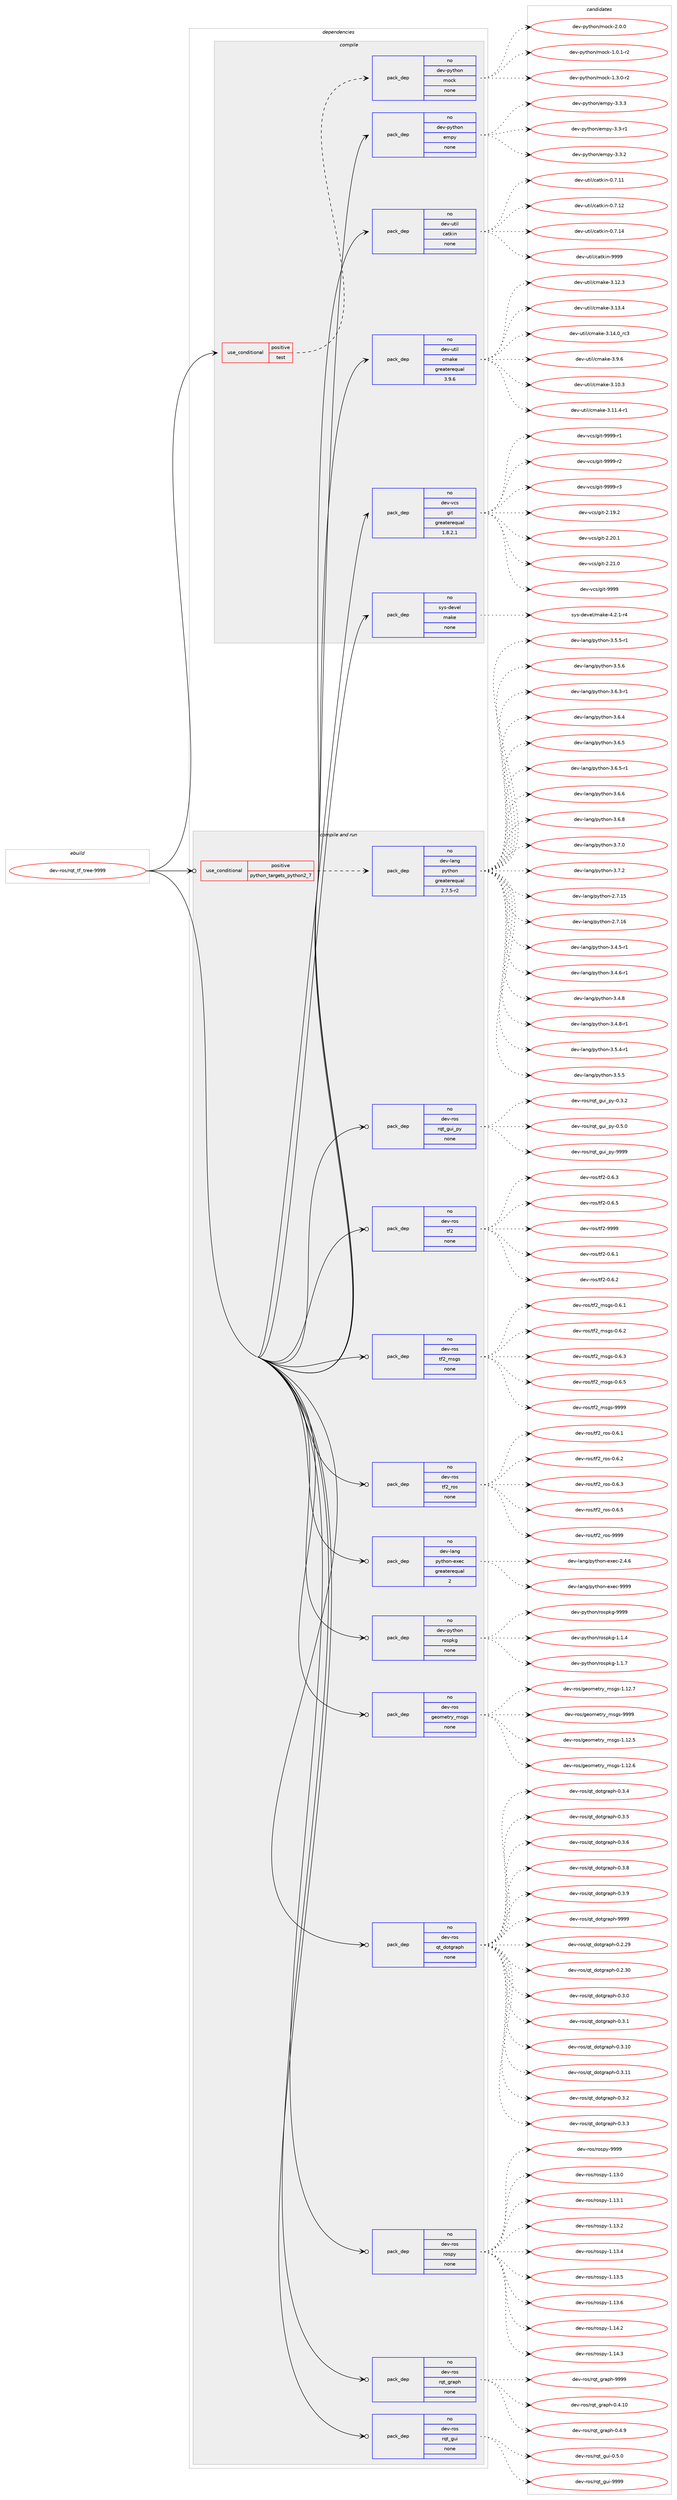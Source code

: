 digraph prolog {

# *************
# Graph options
# *************

newrank=true;
concentrate=true;
compound=true;
graph [rankdir=LR,fontname=Helvetica,fontsize=10,ranksep=1.5];#, ranksep=2.5, nodesep=0.2];
edge  [arrowhead=vee];
node  [fontname=Helvetica,fontsize=10];

# **********
# The ebuild
# **********

subgraph cluster_leftcol {
color=gray;
rank=same;
label=<<i>ebuild</i>>;
id [label="dev-ros/rqt_tf_tree-9999", color=red, width=4, href="../dev-ros/rqt_tf_tree-9999.svg"];
}

# ****************
# The dependencies
# ****************

subgraph cluster_midcol {
color=gray;
label=<<i>dependencies</i>>;
subgraph cluster_compile {
fillcolor="#eeeeee";
style=filled;
label=<<i>compile</i>>;
subgraph cond390566 {
dependency1470283 [label=<<TABLE BORDER="0" CELLBORDER="1" CELLSPACING="0" CELLPADDING="4"><TR><TD ROWSPAN="3" CELLPADDING="10">use_conditional</TD></TR><TR><TD>positive</TD></TR><TR><TD>test</TD></TR></TABLE>>, shape=none, color=red];
subgraph pack1056327 {
dependency1470284 [label=<<TABLE BORDER="0" CELLBORDER="1" CELLSPACING="0" CELLPADDING="4" WIDTH="220"><TR><TD ROWSPAN="6" CELLPADDING="30">pack_dep</TD></TR><TR><TD WIDTH="110">no</TD></TR><TR><TD>dev-python</TD></TR><TR><TD>mock</TD></TR><TR><TD>none</TD></TR><TR><TD></TD></TR></TABLE>>, shape=none, color=blue];
}
dependency1470283:e -> dependency1470284:w [weight=20,style="dashed",arrowhead="vee"];
}
id:e -> dependency1470283:w [weight=20,style="solid",arrowhead="vee"];
subgraph pack1056328 {
dependency1470285 [label=<<TABLE BORDER="0" CELLBORDER="1" CELLSPACING="0" CELLPADDING="4" WIDTH="220"><TR><TD ROWSPAN="6" CELLPADDING="30">pack_dep</TD></TR><TR><TD WIDTH="110">no</TD></TR><TR><TD>dev-python</TD></TR><TR><TD>empy</TD></TR><TR><TD>none</TD></TR><TR><TD></TD></TR></TABLE>>, shape=none, color=blue];
}
id:e -> dependency1470285:w [weight=20,style="solid",arrowhead="vee"];
subgraph pack1056329 {
dependency1470286 [label=<<TABLE BORDER="0" CELLBORDER="1" CELLSPACING="0" CELLPADDING="4" WIDTH="220"><TR><TD ROWSPAN="6" CELLPADDING="30">pack_dep</TD></TR><TR><TD WIDTH="110">no</TD></TR><TR><TD>dev-util</TD></TR><TR><TD>catkin</TD></TR><TR><TD>none</TD></TR><TR><TD></TD></TR></TABLE>>, shape=none, color=blue];
}
id:e -> dependency1470286:w [weight=20,style="solid",arrowhead="vee"];
subgraph pack1056330 {
dependency1470287 [label=<<TABLE BORDER="0" CELLBORDER="1" CELLSPACING="0" CELLPADDING="4" WIDTH="220"><TR><TD ROWSPAN="6" CELLPADDING="30">pack_dep</TD></TR><TR><TD WIDTH="110">no</TD></TR><TR><TD>dev-util</TD></TR><TR><TD>cmake</TD></TR><TR><TD>greaterequal</TD></TR><TR><TD>3.9.6</TD></TR></TABLE>>, shape=none, color=blue];
}
id:e -> dependency1470287:w [weight=20,style="solid",arrowhead="vee"];
subgraph pack1056331 {
dependency1470288 [label=<<TABLE BORDER="0" CELLBORDER="1" CELLSPACING="0" CELLPADDING="4" WIDTH="220"><TR><TD ROWSPAN="6" CELLPADDING="30">pack_dep</TD></TR><TR><TD WIDTH="110">no</TD></TR><TR><TD>dev-vcs</TD></TR><TR><TD>git</TD></TR><TR><TD>greaterequal</TD></TR><TR><TD>1.8.2.1</TD></TR></TABLE>>, shape=none, color=blue];
}
id:e -> dependency1470288:w [weight=20,style="solid",arrowhead="vee"];
subgraph pack1056332 {
dependency1470289 [label=<<TABLE BORDER="0" CELLBORDER="1" CELLSPACING="0" CELLPADDING="4" WIDTH="220"><TR><TD ROWSPAN="6" CELLPADDING="30">pack_dep</TD></TR><TR><TD WIDTH="110">no</TD></TR><TR><TD>sys-devel</TD></TR><TR><TD>make</TD></TR><TR><TD>none</TD></TR><TR><TD></TD></TR></TABLE>>, shape=none, color=blue];
}
id:e -> dependency1470289:w [weight=20,style="solid",arrowhead="vee"];
}
subgraph cluster_compileandrun {
fillcolor="#eeeeee";
style=filled;
label=<<i>compile and run</i>>;
subgraph cond390567 {
dependency1470290 [label=<<TABLE BORDER="0" CELLBORDER="1" CELLSPACING="0" CELLPADDING="4"><TR><TD ROWSPAN="3" CELLPADDING="10">use_conditional</TD></TR><TR><TD>positive</TD></TR><TR><TD>python_targets_python2_7</TD></TR></TABLE>>, shape=none, color=red];
subgraph pack1056333 {
dependency1470291 [label=<<TABLE BORDER="0" CELLBORDER="1" CELLSPACING="0" CELLPADDING="4" WIDTH="220"><TR><TD ROWSPAN="6" CELLPADDING="30">pack_dep</TD></TR><TR><TD WIDTH="110">no</TD></TR><TR><TD>dev-lang</TD></TR><TR><TD>python</TD></TR><TR><TD>greaterequal</TD></TR><TR><TD>2.7.5-r2</TD></TR></TABLE>>, shape=none, color=blue];
}
dependency1470290:e -> dependency1470291:w [weight=20,style="dashed",arrowhead="vee"];
}
id:e -> dependency1470290:w [weight=20,style="solid",arrowhead="odotvee"];
subgraph pack1056334 {
dependency1470292 [label=<<TABLE BORDER="0" CELLBORDER="1" CELLSPACING="0" CELLPADDING="4" WIDTH="220"><TR><TD ROWSPAN="6" CELLPADDING="30">pack_dep</TD></TR><TR><TD WIDTH="110">no</TD></TR><TR><TD>dev-lang</TD></TR><TR><TD>python-exec</TD></TR><TR><TD>greaterequal</TD></TR><TR><TD>2</TD></TR></TABLE>>, shape=none, color=blue];
}
id:e -> dependency1470292:w [weight=20,style="solid",arrowhead="odotvee"];
subgraph pack1056335 {
dependency1470293 [label=<<TABLE BORDER="0" CELLBORDER="1" CELLSPACING="0" CELLPADDING="4" WIDTH="220"><TR><TD ROWSPAN="6" CELLPADDING="30">pack_dep</TD></TR><TR><TD WIDTH="110">no</TD></TR><TR><TD>dev-python</TD></TR><TR><TD>rospkg</TD></TR><TR><TD>none</TD></TR><TR><TD></TD></TR></TABLE>>, shape=none, color=blue];
}
id:e -> dependency1470293:w [weight=20,style="solid",arrowhead="odotvee"];
subgraph pack1056336 {
dependency1470294 [label=<<TABLE BORDER="0" CELLBORDER="1" CELLSPACING="0" CELLPADDING="4" WIDTH="220"><TR><TD ROWSPAN="6" CELLPADDING="30">pack_dep</TD></TR><TR><TD WIDTH="110">no</TD></TR><TR><TD>dev-ros</TD></TR><TR><TD>geometry_msgs</TD></TR><TR><TD>none</TD></TR><TR><TD></TD></TR></TABLE>>, shape=none, color=blue];
}
id:e -> dependency1470294:w [weight=20,style="solid",arrowhead="odotvee"];
subgraph pack1056337 {
dependency1470295 [label=<<TABLE BORDER="0" CELLBORDER="1" CELLSPACING="0" CELLPADDING="4" WIDTH="220"><TR><TD ROWSPAN="6" CELLPADDING="30">pack_dep</TD></TR><TR><TD WIDTH="110">no</TD></TR><TR><TD>dev-ros</TD></TR><TR><TD>qt_dotgraph</TD></TR><TR><TD>none</TD></TR><TR><TD></TD></TR></TABLE>>, shape=none, color=blue];
}
id:e -> dependency1470295:w [weight=20,style="solid",arrowhead="odotvee"];
subgraph pack1056338 {
dependency1470296 [label=<<TABLE BORDER="0" CELLBORDER="1" CELLSPACING="0" CELLPADDING="4" WIDTH="220"><TR><TD ROWSPAN="6" CELLPADDING="30">pack_dep</TD></TR><TR><TD WIDTH="110">no</TD></TR><TR><TD>dev-ros</TD></TR><TR><TD>rospy</TD></TR><TR><TD>none</TD></TR><TR><TD></TD></TR></TABLE>>, shape=none, color=blue];
}
id:e -> dependency1470296:w [weight=20,style="solid",arrowhead="odotvee"];
subgraph pack1056339 {
dependency1470297 [label=<<TABLE BORDER="0" CELLBORDER="1" CELLSPACING="0" CELLPADDING="4" WIDTH="220"><TR><TD ROWSPAN="6" CELLPADDING="30">pack_dep</TD></TR><TR><TD WIDTH="110">no</TD></TR><TR><TD>dev-ros</TD></TR><TR><TD>rqt_graph</TD></TR><TR><TD>none</TD></TR><TR><TD></TD></TR></TABLE>>, shape=none, color=blue];
}
id:e -> dependency1470297:w [weight=20,style="solid",arrowhead="odotvee"];
subgraph pack1056340 {
dependency1470298 [label=<<TABLE BORDER="0" CELLBORDER="1" CELLSPACING="0" CELLPADDING="4" WIDTH="220"><TR><TD ROWSPAN="6" CELLPADDING="30">pack_dep</TD></TR><TR><TD WIDTH="110">no</TD></TR><TR><TD>dev-ros</TD></TR><TR><TD>rqt_gui</TD></TR><TR><TD>none</TD></TR><TR><TD></TD></TR></TABLE>>, shape=none, color=blue];
}
id:e -> dependency1470298:w [weight=20,style="solid",arrowhead="odotvee"];
subgraph pack1056341 {
dependency1470299 [label=<<TABLE BORDER="0" CELLBORDER="1" CELLSPACING="0" CELLPADDING="4" WIDTH="220"><TR><TD ROWSPAN="6" CELLPADDING="30">pack_dep</TD></TR><TR><TD WIDTH="110">no</TD></TR><TR><TD>dev-ros</TD></TR><TR><TD>rqt_gui_py</TD></TR><TR><TD>none</TD></TR><TR><TD></TD></TR></TABLE>>, shape=none, color=blue];
}
id:e -> dependency1470299:w [weight=20,style="solid",arrowhead="odotvee"];
subgraph pack1056342 {
dependency1470300 [label=<<TABLE BORDER="0" CELLBORDER="1" CELLSPACING="0" CELLPADDING="4" WIDTH="220"><TR><TD ROWSPAN="6" CELLPADDING="30">pack_dep</TD></TR><TR><TD WIDTH="110">no</TD></TR><TR><TD>dev-ros</TD></TR><TR><TD>tf2</TD></TR><TR><TD>none</TD></TR><TR><TD></TD></TR></TABLE>>, shape=none, color=blue];
}
id:e -> dependency1470300:w [weight=20,style="solid",arrowhead="odotvee"];
subgraph pack1056343 {
dependency1470301 [label=<<TABLE BORDER="0" CELLBORDER="1" CELLSPACING="0" CELLPADDING="4" WIDTH="220"><TR><TD ROWSPAN="6" CELLPADDING="30">pack_dep</TD></TR><TR><TD WIDTH="110">no</TD></TR><TR><TD>dev-ros</TD></TR><TR><TD>tf2_msgs</TD></TR><TR><TD>none</TD></TR><TR><TD></TD></TR></TABLE>>, shape=none, color=blue];
}
id:e -> dependency1470301:w [weight=20,style="solid",arrowhead="odotvee"];
subgraph pack1056344 {
dependency1470302 [label=<<TABLE BORDER="0" CELLBORDER="1" CELLSPACING="0" CELLPADDING="4" WIDTH="220"><TR><TD ROWSPAN="6" CELLPADDING="30">pack_dep</TD></TR><TR><TD WIDTH="110">no</TD></TR><TR><TD>dev-ros</TD></TR><TR><TD>tf2_ros</TD></TR><TR><TD>none</TD></TR><TR><TD></TD></TR></TABLE>>, shape=none, color=blue];
}
id:e -> dependency1470302:w [weight=20,style="solid",arrowhead="odotvee"];
}
subgraph cluster_run {
fillcolor="#eeeeee";
style=filled;
label=<<i>run</i>>;
}
}

# **************
# The candidates
# **************

subgraph cluster_choices {
rank=same;
color=gray;
label=<<i>candidates</i>>;

subgraph choice1056327 {
color=black;
nodesep=1;
choice1001011184511212111610411111047109111991074549464846494511450 [label="dev-python/mock-1.0.1-r2", color=red, width=4,href="../dev-python/mock-1.0.1-r2.svg"];
choice1001011184511212111610411111047109111991074549465146484511450 [label="dev-python/mock-1.3.0-r2", color=red, width=4,href="../dev-python/mock-1.3.0-r2.svg"];
choice100101118451121211161041111104710911199107455046484648 [label="dev-python/mock-2.0.0", color=red, width=4,href="../dev-python/mock-2.0.0.svg"];
dependency1470284:e -> choice1001011184511212111610411111047109111991074549464846494511450:w [style=dotted,weight="100"];
dependency1470284:e -> choice1001011184511212111610411111047109111991074549465146484511450:w [style=dotted,weight="100"];
dependency1470284:e -> choice100101118451121211161041111104710911199107455046484648:w [style=dotted,weight="100"];
}
subgraph choice1056328 {
color=black;
nodesep=1;
choice1001011184511212111610411111047101109112121455146514511449 [label="dev-python/empy-3.3-r1", color=red, width=4,href="../dev-python/empy-3.3-r1.svg"];
choice1001011184511212111610411111047101109112121455146514650 [label="dev-python/empy-3.3.2", color=red, width=4,href="../dev-python/empy-3.3.2.svg"];
choice1001011184511212111610411111047101109112121455146514651 [label="dev-python/empy-3.3.3", color=red, width=4,href="../dev-python/empy-3.3.3.svg"];
dependency1470285:e -> choice1001011184511212111610411111047101109112121455146514511449:w [style=dotted,weight="100"];
dependency1470285:e -> choice1001011184511212111610411111047101109112121455146514650:w [style=dotted,weight="100"];
dependency1470285:e -> choice1001011184511212111610411111047101109112121455146514651:w [style=dotted,weight="100"];
}
subgraph choice1056329 {
color=black;
nodesep=1;
choice1001011184511711610510847999711610710511045484655464949 [label="dev-util/catkin-0.7.11", color=red, width=4,href="../dev-util/catkin-0.7.11.svg"];
choice1001011184511711610510847999711610710511045484655464950 [label="dev-util/catkin-0.7.12", color=red, width=4,href="../dev-util/catkin-0.7.12.svg"];
choice1001011184511711610510847999711610710511045484655464952 [label="dev-util/catkin-0.7.14", color=red, width=4,href="../dev-util/catkin-0.7.14.svg"];
choice100101118451171161051084799971161071051104557575757 [label="dev-util/catkin-9999", color=red, width=4,href="../dev-util/catkin-9999.svg"];
dependency1470286:e -> choice1001011184511711610510847999711610710511045484655464949:w [style=dotted,weight="100"];
dependency1470286:e -> choice1001011184511711610510847999711610710511045484655464950:w [style=dotted,weight="100"];
dependency1470286:e -> choice1001011184511711610510847999711610710511045484655464952:w [style=dotted,weight="100"];
dependency1470286:e -> choice100101118451171161051084799971161071051104557575757:w [style=dotted,weight="100"];
}
subgraph choice1056330 {
color=black;
nodesep=1;
choice1001011184511711610510847991099710710145514649484651 [label="dev-util/cmake-3.10.3", color=red, width=4,href="../dev-util/cmake-3.10.3.svg"];
choice10010111845117116105108479910997107101455146494946524511449 [label="dev-util/cmake-3.11.4-r1", color=red, width=4,href="../dev-util/cmake-3.11.4-r1.svg"];
choice1001011184511711610510847991099710710145514649504651 [label="dev-util/cmake-3.12.3", color=red, width=4,href="../dev-util/cmake-3.12.3.svg"];
choice1001011184511711610510847991099710710145514649514652 [label="dev-util/cmake-3.13.4", color=red, width=4,href="../dev-util/cmake-3.13.4.svg"];
choice1001011184511711610510847991099710710145514649524648951149951 [label="dev-util/cmake-3.14.0_rc3", color=red, width=4,href="../dev-util/cmake-3.14.0_rc3.svg"];
choice10010111845117116105108479910997107101455146574654 [label="dev-util/cmake-3.9.6", color=red, width=4,href="../dev-util/cmake-3.9.6.svg"];
dependency1470287:e -> choice1001011184511711610510847991099710710145514649484651:w [style=dotted,weight="100"];
dependency1470287:e -> choice10010111845117116105108479910997107101455146494946524511449:w [style=dotted,weight="100"];
dependency1470287:e -> choice1001011184511711610510847991099710710145514649504651:w [style=dotted,weight="100"];
dependency1470287:e -> choice1001011184511711610510847991099710710145514649514652:w [style=dotted,weight="100"];
dependency1470287:e -> choice1001011184511711610510847991099710710145514649524648951149951:w [style=dotted,weight="100"];
dependency1470287:e -> choice10010111845117116105108479910997107101455146574654:w [style=dotted,weight="100"];
}
subgraph choice1056331 {
color=black;
nodesep=1;
choice10010111845118991154710310511645504649574650 [label="dev-vcs/git-2.19.2", color=red, width=4,href="../dev-vcs/git-2.19.2.svg"];
choice10010111845118991154710310511645504650484649 [label="dev-vcs/git-2.20.1", color=red, width=4,href="../dev-vcs/git-2.20.1.svg"];
choice10010111845118991154710310511645504650494648 [label="dev-vcs/git-2.21.0", color=red, width=4,href="../dev-vcs/git-2.21.0.svg"];
choice1001011184511899115471031051164557575757 [label="dev-vcs/git-9999", color=red, width=4,href="../dev-vcs/git-9999.svg"];
choice10010111845118991154710310511645575757574511449 [label="dev-vcs/git-9999-r1", color=red, width=4,href="../dev-vcs/git-9999-r1.svg"];
choice10010111845118991154710310511645575757574511450 [label="dev-vcs/git-9999-r2", color=red, width=4,href="../dev-vcs/git-9999-r2.svg"];
choice10010111845118991154710310511645575757574511451 [label="dev-vcs/git-9999-r3", color=red, width=4,href="../dev-vcs/git-9999-r3.svg"];
dependency1470288:e -> choice10010111845118991154710310511645504649574650:w [style=dotted,weight="100"];
dependency1470288:e -> choice10010111845118991154710310511645504650484649:w [style=dotted,weight="100"];
dependency1470288:e -> choice10010111845118991154710310511645504650494648:w [style=dotted,weight="100"];
dependency1470288:e -> choice1001011184511899115471031051164557575757:w [style=dotted,weight="100"];
dependency1470288:e -> choice10010111845118991154710310511645575757574511449:w [style=dotted,weight="100"];
dependency1470288:e -> choice10010111845118991154710310511645575757574511450:w [style=dotted,weight="100"];
dependency1470288:e -> choice10010111845118991154710310511645575757574511451:w [style=dotted,weight="100"];
}
subgraph choice1056332 {
color=black;
nodesep=1;
choice1151211154510010111810110847109971071014552465046494511452 [label="sys-devel/make-4.2.1-r4", color=red, width=4,href="../sys-devel/make-4.2.1-r4.svg"];
dependency1470289:e -> choice1151211154510010111810110847109971071014552465046494511452:w [style=dotted,weight="100"];
}
subgraph choice1056333 {
color=black;
nodesep=1;
choice10010111845108971101034711212111610411111045504655464953 [label="dev-lang/python-2.7.15", color=red, width=4,href="../dev-lang/python-2.7.15.svg"];
choice10010111845108971101034711212111610411111045504655464954 [label="dev-lang/python-2.7.16", color=red, width=4,href="../dev-lang/python-2.7.16.svg"];
choice1001011184510897110103471121211161041111104551465246534511449 [label="dev-lang/python-3.4.5-r1", color=red, width=4,href="../dev-lang/python-3.4.5-r1.svg"];
choice1001011184510897110103471121211161041111104551465246544511449 [label="dev-lang/python-3.4.6-r1", color=red, width=4,href="../dev-lang/python-3.4.6-r1.svg"];
choice100101118451089711010347112121116104111110455146524656 [label="dev-lang/python-3.4.8", color=red, width=4,href="../dev-lang/python-3.4.8.svg"];
choice1001011184510897110103471121211161041111104551465246564511449 [label="dev-lang/python-3.4.8-r1", color=red, width=4,href="../dev-lang/python-3.4.8-r1.svg"];
choice1001011184510897110103471121211161041111104551465346524511449 [label="dev-lang/python-3.5.4-r1", color=red, width=4,href="../dev-lang/python-3.5.4-r1.svg"];
choice100101118451089711010347112121116104111110455146534653 [label="dev-lang/python-3.5.5", color=red, width=4,href="../dev-lang/python-3.5.5.svg"];
choice1001011184510897110103471121211161041111104551465346534511449 [label="dev-lang/python-3.5.5-r1", color=red, width=4,href="../dev-lang/python-3.5.5-r1.svg"];
choice100101118451089711010347112121116104111110455146534654 [label="dev-lang/python-3.5.6", color=red, width=4,href="../dev-lang/python-3.5.6.svg"];
choice1001011184510897110103471121211161041111104551465446514511449 [label="dev-lang/python-3.6.3-r1", color=red, width=4,href="../dev-lang/python-3.6.3-r1.svg"];
choice100101118451089711010347112121116104111110455146544652 [label="dev-lang/python-3.6.4", color=red, width=4,href="../dev-lang/python-3.6.4.svg"];
choice100101118451089711010347112121116104111110455146544653 [label="dev-lang/python-3.6.5", color=red, width=4,href="../dev-lang/python-3.6.5.svg"];
choice1001011184510897110103471121211161041111104551465446534511449 [label="dev-lang/python-3.6.5-r1", color=red, width=4,href="../dev-lang/python-3.6.5-r1.svg"];
choice100101118451089711010347112121116104111110455146544654 [label="dev-lang/python-3.6.6", color=red, width=4,href="../dev-lang/python-3.6.6.svg"];
choice100101118451089711010347112121116104111110455146544656 [label="dev-lang/python-3.6.8", color=red, width=4,href="../dev-lang/python-3.6.8.svg"];
choice100101118451089711010347112121116104111110455146554648 [label="dev-lang/python-3.7.0", color=red, width=4,href="../dev-lang/python-3.7.0.svg"];
choice100101118451089711010347112121116104111110455146554650 [label="dev-lang/python-3.7.2", color=red, width=4,href="../dev-lang/python-3.7.2.svg"];
dependency1470291:e -> choice10010111845108971101034711212111610411111045504655464953:w [style=dotted,weight="100"];
dependency1470291:e -> choice10010111845108971101034711212111610411111045504655464954:w [style=dotted,weight="100"];
dependency1470291:e -> choice1001011184510897110103471121211161041111104551465246534511449:w [style=dotted,weight="100"];
dependency1470291:e -> choice1001011184510897110103471121211161041111104551465246544511449:w [style=dotted,weight="100"];
dependency1470291:e -> choice100101118451089711010347112121116104111110455146524656:w [style=dotted,weight="100"];
dependency1470291:e -> choice1001011184510897110103471121211161041111104551465246564511449:w [style=dotted,weight="100"];
dependency1470291:e -> choice1001011184510897110103471121211161041111104551465346524511449:w [style=dotted,weight="100"];
dependency1470291:e -> choice100101118451089711010347112121116104111110455146534653:w [style=dotted,weight="100"];
dependency1470291:e -> choice1001011184510897110103471121211161041111104551465346534511449:w [style=dotted,weight="100"];
dependency1470291:e -> choice100101118451089711010347112121116104111110455146534654:w [style=dotted,weight="100"];
dependency1470291:e -> choice1001011184510897110103471121211161041111104551465446514511449:w [style=dotted,weight="100"];
dependency1470291:e -> choice100101118451089711010347112121116104111110455146544652:w [style=dotted,weight="100"];
dependency1470291:e -> choice100101118451089711010347112121116104111110455146544653:w [style=dotted,weight="100"];
dependency1470291:e -> choice1001011184510897110103471121211161041111104551465446534511449:w [style=dotted,weight="100"];
dependency1470291:e -> choice100101118451089711010347112121116104111110455146544654:w [style=dotted,weight="100"];
dependency1470291:e -> choice100101118451089711010347112121116104111110455146544656:w [style=dotted,weight="100"];
dependency1470291:e -> choice100101118451089711010347112121116104111110455146554648:w [style=dotted,weight="100"];
dependency1470291:e -> choice100101118451089711010347112121116104111110455146554650:w [style=dotted,weight="100"];
}
subgraph choice1056334 {
color=black;
nodesep=1;
choice1001011184510897110103471121211161041111104510112010199455046524654 [label="dev-lang/python-exec-2.4.6", color=red, width=4,href="../dev-lang/python-exec-2.4.6.svg"];
choice10010111845108971101034711212111610411111045101120101994557575757 [label="dev-lang/python-exec-9999", color=red, width=4,href="../dev-lang/python-exec-9999.svg"];
dependency1470292:e -> choice1001011184510897110103471121211161041111104510112010199455046524654:w [style=dotted,weight="100"];
dependency1470292:e -> choice10010111845108971101034711212111610411111045101120101994557575757:w [style=dotted,weight="100"];
}
subgraph choice1056335 {
color=black;
nodesep=1;
choice1001011184511212111610411111047114111115112107103454946494652 [label="dev-python/rospkg-1.1.4", color=red, width=4,href="../dev-python/rospkg-1.1.4.svg"];
choice1001011184511212111610411111047114111115112107103454946494655 [label="dev-python/rospkg-1.1.7", color=red, width=4,href="../dev-python/rospkg-1.1.7.svg"];
choice10010111845112121116104111110471141111151121071034557575757 [label="dev-python/rospkg-9999", color=red, width=4,href="../dev-python/rospkg-9999.svg"];
dependency1470293:e -> choice1001011184511212111610411111047114111115112107103454946494652:w [style=dotted,weight="100"];
dependency1470293:e -> choice1001011184511212111610411111047114111115112107103454946494655:w [style=dotted,weight="100"];
dependency1470293:e -> choice10010111845112121116104111110471141111151121071034557575757:w [style=dotted,weight="100"];
}
subgraph choice1056336 {
color=black;
nodesep=1;
choice10010111845114111115471031011111091011161141219510911510311545494649504653 [label="dev-ros/geometry_msgs-1.12.5", color=red, width=4,href="../dev-ros/geometry_msgs-1.12.5.svg"];
choice10010111845114111115471031011111091011161141219510911510311545494649504654 [label="dev-ros/geometry_msgs-1.12.6", color=red, width=4,href="../dev-ros/geometry_msgs-1.12.6.svg"];
choice10010111845114111115471031011111091011161141219510911510311545494649504655 [label="dev-ros/geometry_msgs-1.12.7", color=red, width=4,href="../dev-ros/geometry_msgs-1.12.7.svg"];
choice1001011184511411111547103101111109101116114121951091151031154557575757 [label="dev-ros/geometry_msgs-9999", color=red, width=4,href="../dev-ros/geometry_msgs-9999.svg"];
dependency1470294:e -> choice10010111845114111115471031011111091011161141219510911510311545494649504653:w [style=dotted,weight="100"];
dependency1470294:e -> choice10010111845114111115471031011111091011161141219510911510311545494649504654:w [style=dotted,weight="100"];
dependency1470294:e -> choice10010111845114111115471031011111091011161141219510911510311545494649504655:w [style=dotted,weight="100"];
dependency1470294:e -> choice1001011184511411111547103101111109101116114121951091151031154557575757:w [style=dotted,weight="100"];
}
subgraph choice1056337 {
color=black;
nodesep=1;
choice1001011184511411111547113116951001111161031149711210445484650465057 [label="dev-ros/qt_dotgraph-0.2.29", color=red, width=4,href="../dev-ros/qt_dotgraph-0.2.29.svg"];
choice1001011184511411111547113116951001111161031149711210445484650465148 [label="dev-ros/qt_dotgraph-0.2.30", color=red, width=4,href="../dev-ros/qt_dotgraph-0.2.30.svg"];
choice10010111845114111115471131169510011111610311497112104454846514648 [label="dev-ros/qt_dotgraph-0.3.0", color=red, width=4,href="../dev-ros/qt_dotgraph-0.3.0.svg"];
choice10010111845114111115471131169510011111610311497112104454846514649 [label="dev-ros/qt_dotgraph-0.3.1", color=red, width=4,href="../dev-ros/qt_dotgraph-0.3.1.svg"];
choice1001011184511411111547113116951001111161031149711210445484651464948 [label="dev-ros/qt_dotgraph-0.3.10", color=red, width=4,href="../dev-ros/qt_dotgraph-0.3.10.svg"];
choice1001011184511411111547113116951001111161031149711210445484651464949 [label="dev-ros/qt_dotgraph-0.3.11", color=red, width=4,href="../dev-ros/qt_dotgraph-0.3.11.svg"];
choice10010111845114111115471131169510011111610311497112104454846514650 [label="dev-ros/qt_dotgraph-0.3.2", color=red, width=4,href="../dev-ros/qt_dotgraph-0.3.2.svg"];
choice10010111845114111115471131169510011111610311497112104454846514651 [label="dev-ros/qt_dotgraph-0.3.3", color=red, width=4,href="../dev-ros/qt_dotgraph-0.3.3.svg"];
choice10010111845114111115471131169510011111610311497112104454846514652 [label="dev-ros/qt_dotgraph-0.3.4", color=red, width=4,href="../dev-ros/qt_dotgraph-0.3.4.svg"];
choice10010111845114111115471131169510011111610311497112104454846514653 [label="dev-ros/qt_dotgraph-0.3.5", color=red, width=4,href="../dev-ros/qt_dotgraph-0.3.5.svg"];
choice10010111845114111115471131169510011111610311497112104454846514654 [label="dev-ros/qt_dotgraph-0.3.6", color=red, width=4,href="../dev-ros/qt_dotgraph-0.3.6.svg"];
choice10010111845114111115471131169510011111610311497112104454846514656 [label="dev-ros/qt_dotgraph-0.3.8", color=red, width=4,href="../dev-ros/qt_dotgraph-0.3.8.svg"];
choice10010111845114111115471131169510011111610311497112104454846514657 [label="dev-ros/qt_dotgraph-0.3.9", color=red, width=4,href="../dev-ros/qt_dotgraph-0.3.9.svg"];
choice100101118451141111154711311695100111116103114971121044557575757 [label="dev-ros/qt_dotgraph-9999", color=red, width=4,href="../dev-ros/qt_dotgraph-9999.svg"];
dependency1470295:e -> choice1001011184511411111547113116951001111161031149711210445484650465057:w [style=dotted,weight="100"];
dependency1470295:e -> choice1001011184511411111547113116951001111161031149711210445484650465148:w [style=dotted,weight="100"];
dependency1470295:e -> choice10010111845114111115471131169510011111610311497112104454846514648:w [style=dotted,weight="100"];
dependency1470295:e -> choice10010111845114111115471131169510011111610311497112104454846514649:w [style=dotted,weight="100"];
dependency1470295:e -> choice1001011184511411111547113116951001111161031149711210445484651464948:w [style=dotted,weight="100"];
dependency1470295:e -> choice1001011184511411111547113116951001111161031149711210445484651464949:w [style=dotted,weight="100"];
dependency1470295:e -> choice10010111845114111115471131169510011111610311497112104454846514650:w [style=dotted,weight="100"];
dependency1470295:e -> choice10010111845114111115471131169510011111610311497112104454846514651:w [style=dotted,weight="100"];
dependency1470295:e -> choice10010111845114111115471131169510011111610311497112104454846514652:w [style=dotted,weight="100"];
dependency1470295:e -> choice10010111845114111115471131169510011111610311497112104454846514653:w [style=dotted,weight="100"];
dependency1470295:e -> choice10010111845114111115471131169510011111610311497112104454846514654:w [style=dotted,weight="100"];
dependency1470295:e -> choice10010111845114111115471131169510011111610311497112104454846514656:w [style=dotted,weight="100"];
dependency1470295:e -> choice10010111845114111115471131169510011111610311497112104454846514657:w [style=dotted,weight="100"];
dependency1470295:e -> choice100101118451141111154711311695100111116103114971121044557575757:w [style=dotted,weight="100"];
}
subgraph choice1056338 {
color=black;
nodesep=1;
choice100101118451141111154711411111511212145494649514648 [label="dev-ros/rospy-1.13.0", color=red, width=4,href="../dev-ros/rospy-1.13.0.svg"];
choice100101118451141111154711411111511212145494649514649 [label="dev-ros/rospy-1.13.1", color=red, width=4,href="../dev-ros/rospy-1.13.1.svg"];
choice100101118451141111154711411111511212145494649514650 [label="dev-ros/rospy-1.13.2", color=red, width=4,href="../dev-ros/rospy-1.13.2.svg"];
choice100101118451141111154711411111511212145494649514652 [label="dev-ros/rospy-1.13.4", color=red, width=4,href="../dev-ros/rospy-1.13.4.svg"];
choice100101118451141111154711411111511212145494649514653 [label="dev-ros/rospy-1.13.5", color=red, width=4,href="../dev-ros/rospy-1.13.5.svg"];
choice100101118451141111154711411111511212145494649514654 [label="dev-ros/rospy-1.13.6", color=red, width=4,href="../dev-ros/rospy-1.13.6.svg"];
choice100101118451141111154711411111511212145494649524650 [label="dev-ros/rospy-1.14.2", color=red, width=4,href="../dev-ros/rospy-1.14.2.svg"];
choice100101118451141111154711411111511212145494649524651 [label="dev-ros/rospy-1.14.3", color=red, width=4,href="../dev-ros/rospy-1.14.3.svg"];
choice10010111845114111115471141111151121214557575757 [label="dev-ros/rospy-9999", color=red, width=4,href="../dev-ros/rospy-9999.svg"];
dependency1470296:e -> choice100101118451141111154711411111511212145494649514648:w [style=dotted,weight="100"];
dependency1470296:e -> choice100101118451141111154711411111511212145494649514649:w [style=dotted,weight="100"];
dependency1470296:e -> choice100101118451141111154711411111511212145494649514650:w [style=dotted,weight="100"];
dependency1470296:e -> choice100101118451141111154711411111511212145494649514652:w [style=dotted,weight="100"];
dependency1470296:e -> choice100101118451141111154711411111511212145494649514653:w [style=dotted,weight="100"];
dependency1470296:e -> choice100101118451141111154711411111511212145494649514654:w [style=dotted,weight="100"];
dependency1470296:e -> choice100101118451141111154711411111511212145494649524650:w [style=dotted,weight="100"];
dependency1470296:e -> choice100101118451141111154711411111511212145494649524651:w [style=dotted,weight="100"];
dependency1470296:e -> choice10010111845114111115471141111151121214557575757:w [style=dotted,weight="100"];
}
subgraph choice1056339 {
color=black;
nodesep=1;
choice1001011184511411111547114113116951031149711210445484652464948 [label="dev-ros/rqt_graph-0.4.10", color=red, width=4,href="../dev-ros/rqt_graph-0.4.10.svg"];
choice10010111845114111115471141131169510311497112104454846524657 [label="dev-ros/rqt_graph-0.4.9", color=red, width=4,href="../dev-ros/rqt_graph-0.4.9.svg"];
choice100101118451141111154711411311695103114971121044557575757 [label="dev-ros/rqt_graph-9999", color=red, width=4,href="../dev-ros/rqt_graph-9999.svg"];
dependency1470297:e -> choice1001011184511411111547114113116951031149711210445484652464948:w [style=dotted,weight="100"];
dependency1470297:e -> choice10010111845114111115471141131169510311497112104454846524657:w [style=dotted,weight="100"];
dependency1470297:e -> choice100101118451141111154711411311695103114971121044557575757:w [style=dotted,weight="100"];
}
subgraph choice1056340 {
color=black;
nodesep=1;
choice100101118451141111154711411311695103117105454846534648 [label="dev-ros/rqt_gui-0.5.0", color=red, width=4,href="../dev-ros/rqt_gui-0.5.0.svg"];
choice1001011184511411111547114113116951031171054557575757 [label="dev-ros/rqt_gui-9999", color=red, width=4,href="../dev-ros/rqt_gui-9999.svg"];
dependency1470298:e -> choice100101118451141111154711411311695103117105454846534648:w [style=dotted,weight="100"];
dependency1470298:e -> choice1001011184511411111547114113116951031171054557575757:w [style=dotted,weight="100"];
}
subgraph choice1056341 {
color=black;
nodesep=1;
choice10010111845114111115471141131169510311710595112121454846514650 [label="dev-ros/rqt_gui_py-0.3.2", color=red, width=4,href="../dev-ros/rqt_gui_py-0.3.2.svg"];
choice10010111845114111115471141131169510311710595112121454846534648 [label="dev-ros/rqt_gui_py-0.5.0", color=red, width=4,href="../dev-ros/rqt_gui_py-0.5.0.svg"];
choice100101118451141111154711411311695103117105951121214557575757 [label="dev-ros/rqt_gui_py-9999", color=red, width=4,href="../dev-ros/rqt_gui_py-9999.svg"];
dependency1470299:e -> choice10010111845114111115471141131169510311710595112121454846514650:w [style=dotted,weight="100"];
dependency1470299:e -> choice10010111845114111115471141131169510311710595112121454846534648:w [style=dotted,weight="100"];
dependency1470299:e -> choice100101118451141111154711411311695103117105951121214557575757:w [style=dotted,weight="100"];
}
subgraph choice1056342 {
color=black;
nodesep=1;
choice100101118451141111154711610250454846544649 [label="dev-ros/tf2-0.6.1", color=red, width=4,href="../dev-ros/tf2-0.6.1.svg"];
choice100101118451141111154711610250454846544650 [label="dev-ros/tf2-0.6.2", color=red, width=4,href="../dev-ros/tf2-0.6.2.svg"];
choice100101118451141111154711610250454846544651 [label="dev-ros/tf2-0.6.3", color=red, width=4,href="../dev-ros/tf2-0.6.3.svg"];
choice100101118451141111154711610250454846544653 [label="dev-ros/tf2-0.6.5", color=red, width=4,href="../dev-ros/tf2-0.6.5.svg"];
choice1001011184511411111547116102504557575757 [label="dev-ros/tf2-9999", color=red, width=4,href="../dev-ros/tf2-9999.svg"];
dependency1470300:e -> choice100101118451141111154711610250454846544649:w [style=dotted,weight="100"];
dependency1470300:e -> choice100101118451141111154711610250454846544650:w [style=dotted,weight="100"];
dependency1470300:e -> choice100101118451141111154711610250454846544651:w [style=dotted,weight="100"];
dependency1470300:e -> choice100101118451141111154711610250454846544653:w [style=dotted,weight="100"];
dependency1470300:e -> choice1001011184511411111547116102504557575757:w [style=dotted,weight="100"];
}
subgraph choice1056343 {
color=black;
nodesep=1;
choice10010111845114111115471161025095109115103115454846544649 [label="dev-ros/tf2_msgs-0.6.1", color=red, width=4,href="../dev-ros/tf2_msgs-0.6.1.svg"];
choice10010111845114111115471161025095109115103115454846544650 [label="dev-ros/tf2_msgs-0.6.2", color=red, width=4,href="../dev-ros/tf2_msgs-0.6.2.svg"];
choice10010111845114111115471161025095109115103115454846544651 [label="dev-ros/tf2_msgs-0.6.3", color=red, width=4,href="../dev-ros/tf2_msgs-0.6.3.svg"];
choice10010111845114111115471161025095109115103115454846544653 [label="dev-ros/tf2_msgs-0.6.5", color=red, width=4,href="../dev-ros/tf2_msgs-0.6.5.svg"];
choice100101118451141111154711610250951091151031154557575757 [label="dev-ros/tf2_msgs-9999", color=red, width=4,href="../dev-ros/tf2_msgs-9999.svg"];
dependency1470301:e -> choice10010111845114111115471161025095109115103115454846544649:w [style=dotted,weight="100"];
dependency1470301:e -> choice10010111845114111115471161025095109115103115454846544650:w [style=dotted,weight="100"];
dependency1470301:e -> choice10010111845114111115471161025095109115103115454846544651:w [style=dotted,weight="100"];
dependency1470301:e -> choice10010111845114111115471161025095109115103115454846544653:w [style=dotted,weight="100"];
dependency1470301:e -> choice100101118451141111154711610250951091151031154557575757:w [style=dotted,weight="100"];
}
subgraph choice1056344 {
color=black;
nodesep=1;
choice10010111845114111115471161025095114111115454846544649 [label="dev-ros/tf2_ros-0.6.1", color=red, width=4,href="../dev-ros/tf2_ros-0.6.1.svg"];
choice10010111845114111115471161025095114111115454846544650 [label="dev-ros/tf2_ros-0.6.2", color=red, width=4,href="../dev-ros/tf2_ros-0.6.2.svg"];
choice10010111845114111115471161025095114111115454846544651 [label="dev-ros/tf2_ros-0.6.3", color=red, width=4,href="../dev-ros/tf2_ros-0.6.3.svg"];
choice10010111845114111115471161025095114111115454846544653 [label="dev-ros/tf2_ros-0.6.5", color=red, width=4,href="../dev-ros/tf2_ros-0.6.5.svg"];
choice100101118451141111154711610250951141111154557575757 [label="dev-ros/tf2_ros-9999", color=red, width=4,href="../dev-ros/tf2_ros-9999.svg"];
dependency1470302:e -> choice10010111845114111115471161025095114111115454846544649:w [style=dotted,weight="100"];
dependency1470302:e -> choice10010111845114111115471161025095114111115454846544650:w [style=dotted,weight="100"];
dependency1470302:e -> choice10010111845114111115471161025095114111115454846544651:w [style=dotted,weight="100"];
dependency1470302:e -> choice10010111845114111115471161025095114111115454846544653:w [style=dotted,weight="100"];
dependency1470302:e -> choice100101118451141111154711610250951141111154557575757:w [style=dotted,weight="100"];
}
}

}
